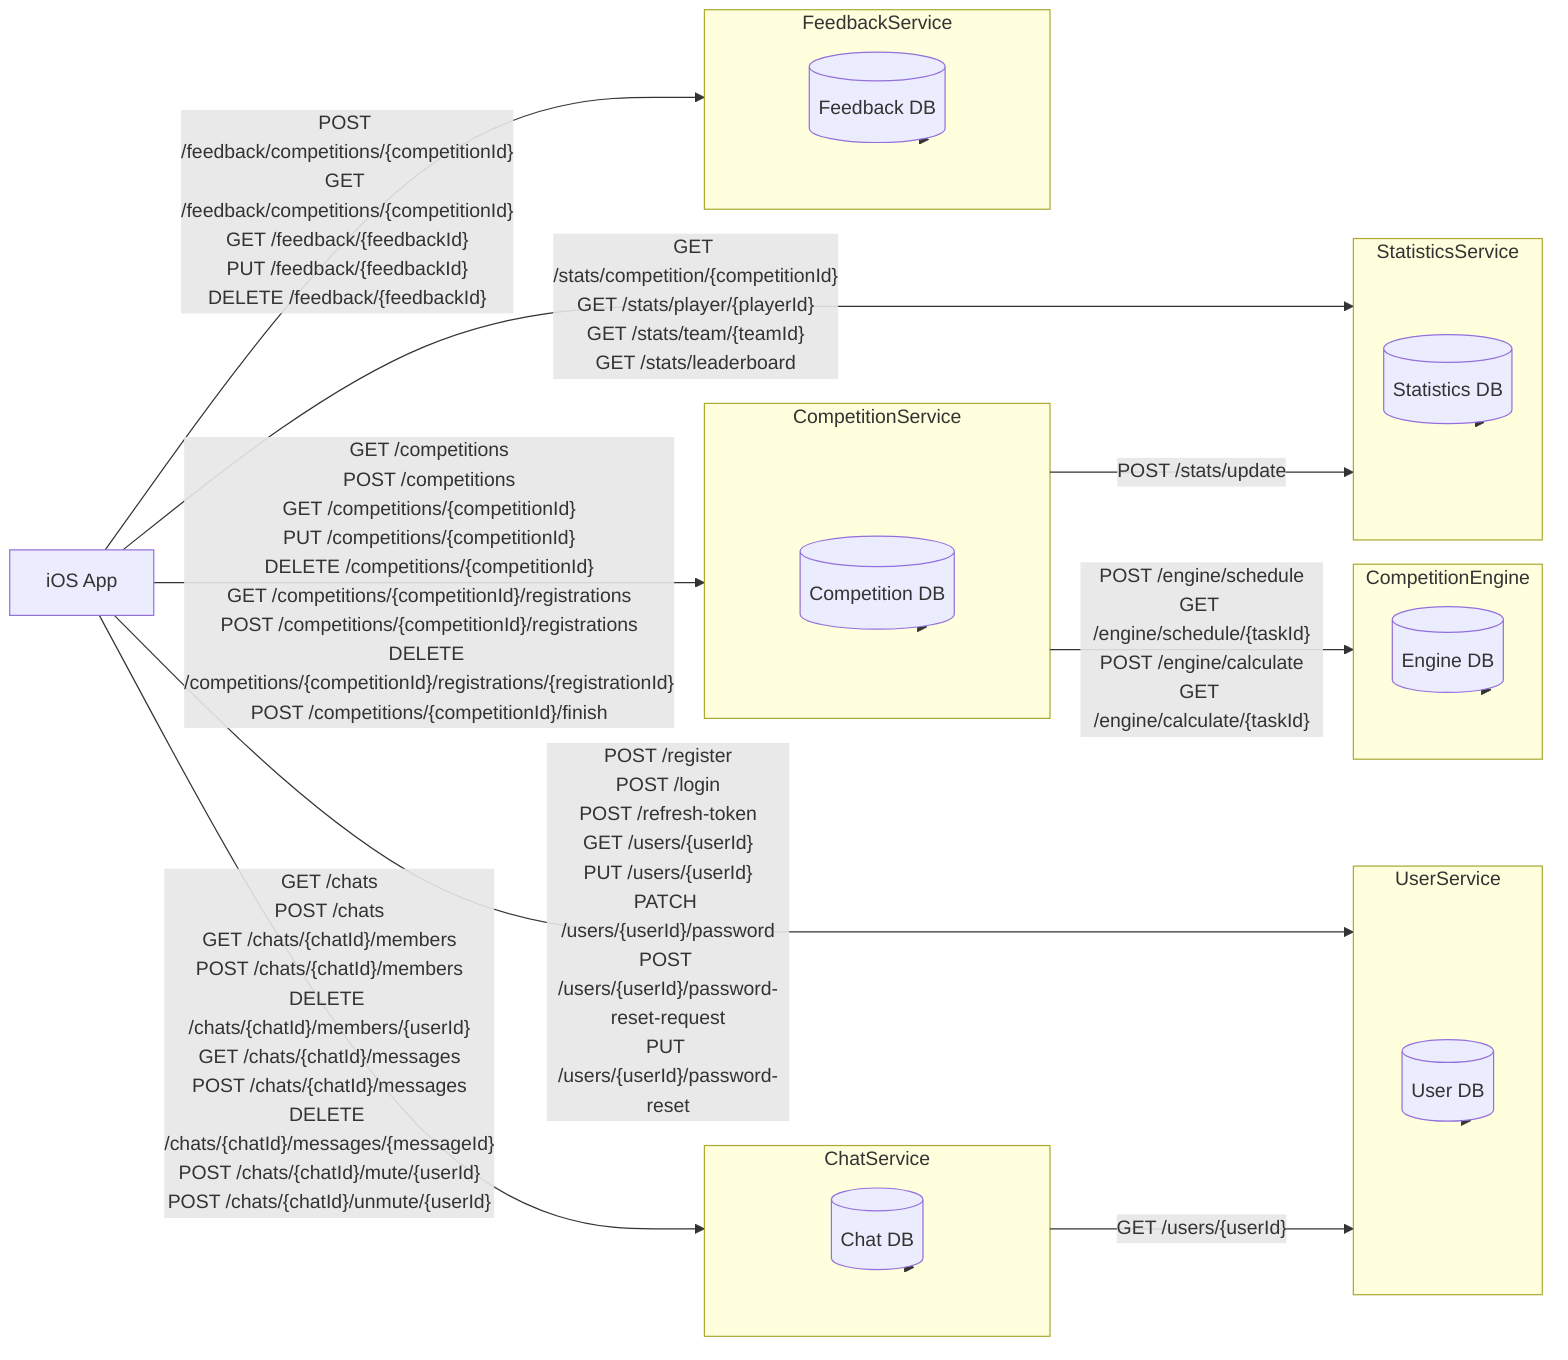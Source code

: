 flowchart LR
 subgraph UserService["UserService"]
        UserDB[("User DB")]
  end
 subgraph ChatService["ChatService"]
        ChatDB[("Chat DB")]
  end
 subgraph CompetitionService["CompetitionService"]
        CompetitionDB[("Competition DB")]
  end
 subgraph CompetitionEngine["CompetitionEngine"]
        EngineDB[("Engine DB")]
  end
 subgraph StatisticsService["StatisticsService"]
        StatisticsDB[("Statistics DB")]
  end
 subgraph FeedbackService["FeedbackService"]
        FeedbackDB[("Feedback DB")]
  end
    IOS["iOS App"] -- "POST /register
POST /login
POST /refresh-token
GET /users/{userId}
PUT /users/{userId}
PATCH /users/{userId}/password
POST /users/{userId}/password-reset-request
PUT /users/{userId}/password-reset" --> UserService
    IOS -- GET /competitions
POST /competitions
GET /competitions/{competitionId}
PUT /competitions/{competitionId}
DELETE /competitions/{competitionId}
GET /competitions/{competitionId}/registrations
POST /competitions/{competitionId}/registrations
DELETE /competitions/{competitionId}/registrations/{registrationId}
POST /competitions/{competitionId}/finish --> CompetitionService
    IOS -- GET /chats
POST /chats
GET /chats/{chatId}/members
POST /chats/{chatId}/members
DELETE /chats/{chatId}/members/{userId}
GET /chats/{chatId}/messages
POST /chats/{chatId}/messages
DELETE /chats/{chatId}/messages/{messageId}
POST /chats/{chatId}/mute/{userId}
POST /chats/{chatId}/unmute/{userId} --> ChatService
    IOS -- GET /stats/competition/{competitionId}
GET /stats/player/{playerId}
GET /stats/team/{teamId}
GET /stats/leaderboard --> StatisticsService
    IOS -- POST /feedback/competitions/{competitionId}
GET /feedback/competitions/{competitionId}
GET /feedback/{feedbackId}
PUT /feedback/{feedbackId}
DELETE /feedback/{feedbackId} --> FeedbackService
    UserService --> UserDB
    ChatService --> ChatDB
    CompetitionService --> CompetitionDB
    CompetitionEngine --> EngineDB
    StatisticsService --> StatisticsDB
    FeedbackService --> FeedbackDB
    CompetitionService -- POST /engine/schedule
GET /engine/schedule/{taskId}
POST /engine/calculate
GET /engine/calculate/{taskId} --> CompetitionEngine
    CompetitionService -- POST /stats/update --> StatisticsService
    ChatService -- GET /users/{userId} --> UserService